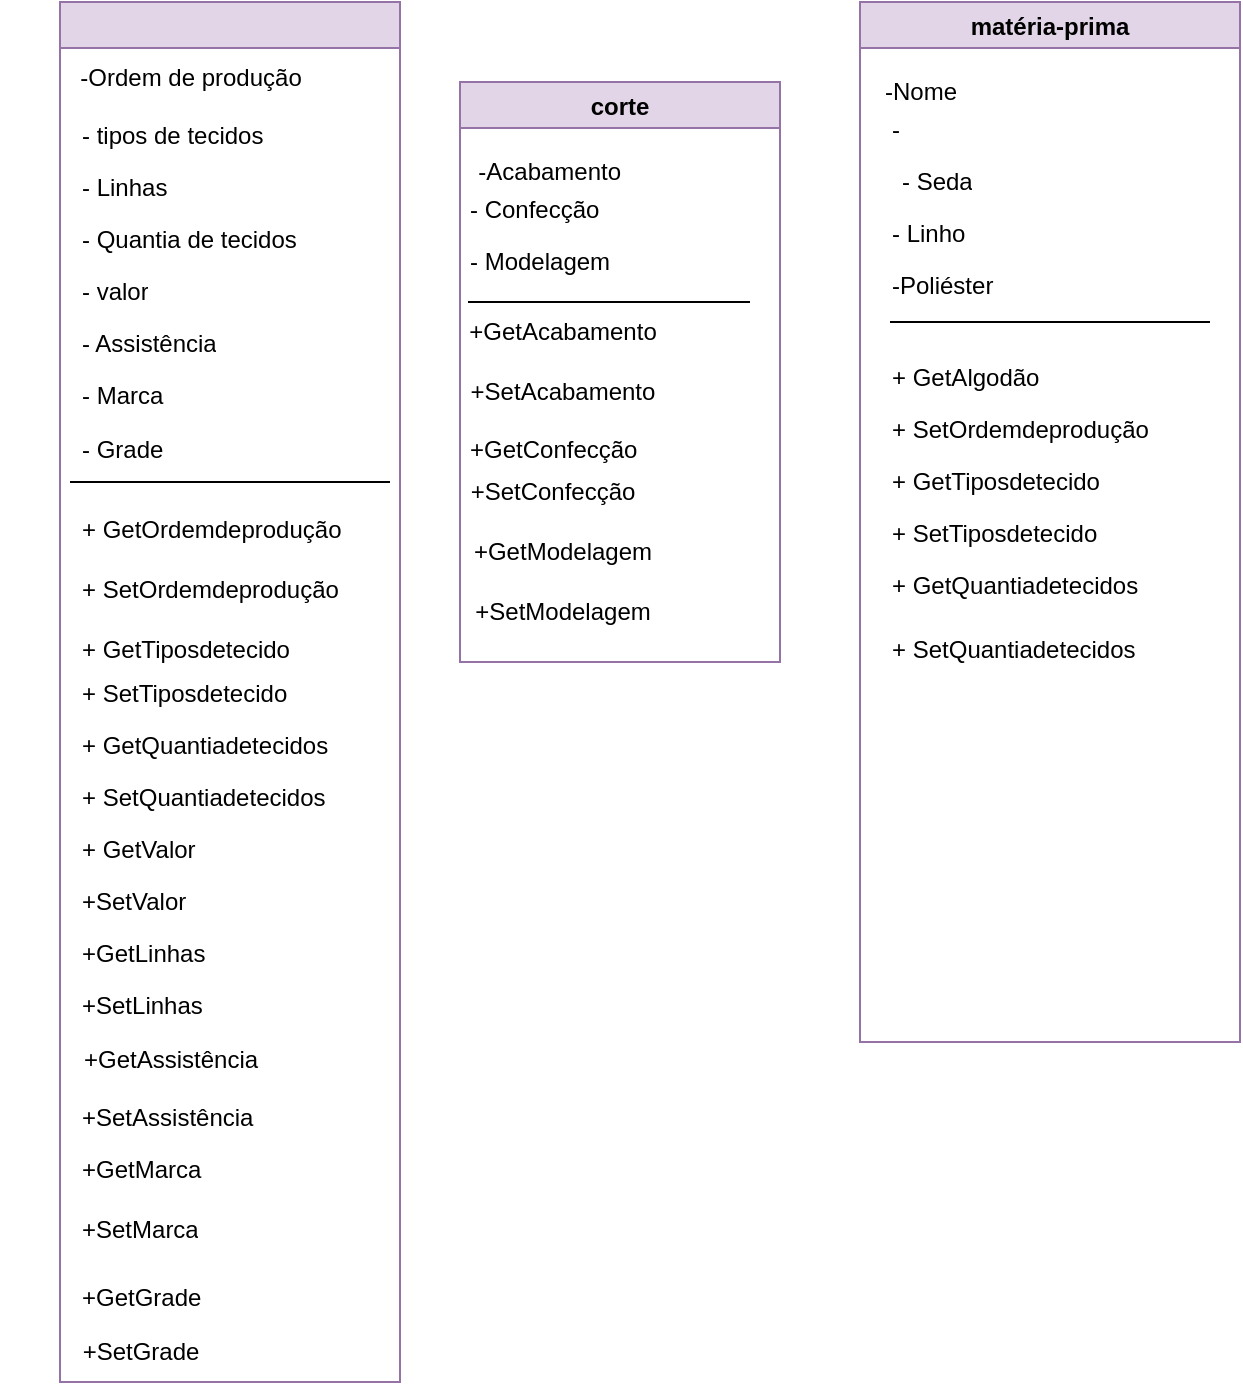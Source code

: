 <mxfile version="24.5.5" type="device">
  <diagram name="Página-1" id="5U_gLSCZ11yUqRDE_XUV">
    <mxGraphModel dx="1386" dy="785" grid="1" gridSize="10" guides="1" tooltips="1" connect="1" arrows="1" fold="1" page="1" pageScale="1" pageWidth="827" pageHeight="1169" math="0" shadow="0">
      <root>
        <mxCell id="0" />
        <mxCell id="1" parent="0" />
        <mxCell id="y0NB24KEXmaeQs9U71Kz-37" value="" style="swimlane;fillColor=#e1d5e7;strokeColor=#9673a6;" vertex="1" parent="1">
          <mxGeometry x="40" y="40" width="170" height="690" as="geometry">
            <mxRectangle x="260" y="20" width="50" height="40" as="alternateBounds" />
          </mxGeometry>
        </mxCell>
        <mxCell id="y0NB24KEXmaeQs9U71Kz-42" value="- tipos de tecidos" style="text;html=1;strokeColor=none;fillColor=none;align=left;verticalAlign=top;spacingLeft=4;spacingRight=4;whiteSpace=wrap;overflow=hidden;rotatable=0;points=[[0,0.5],[1,0.5]];portConstraint=eastwest;" vertex="1" parent="y0NB24KEXmaeQs9U71Kz-37">
          <mxGeometry x="5" y="53" width="160" height="26" as="geometry" />
        </mxCell>
        <mxCell id="y0NB24KEXmaeQs9U71Kz-43" value="- Linhas&lt;div&gt;&lt;br&gt;&lt;/div&gt;" style="text;html=1;strokeColor=none;fillColor=none;align=left;verticalAlign=top;spacingLeft=4;spacingRight=4;whiteSpace=wrap;overflow=hidden;rotatable=0;points=[[0,0.5],[1,0.5]];portConstraint=eastwest;" vertex="1" parent="y0NB24KEXmaeQs9U71Kz-37">
          <mxGeometry x="5" y="79" width="160" height="26" as="geometry" />
        </mxCell>
        <mxCell id="y0NB24KEXmaeQs9U71Kz-44" value="- Quantia de tecidos&lt;div&gt;&lt;br&gt;&lt;/div&gt;" style="text;html=1;strokeColor=none;fillColor=none;align=left;verticalAlign=top;spacingLeft=4;spacingRight=4;whiteSpace=wrap;overflow=hidden;rotatable=0;points=[[0,0.5],[1,0.5]];portConstraint=eastwest;" vertex="1" parent="y0NB24KEXmaeQs9U71Kz-37">
          <mxGeometry x="5" y="105" width="160" height="26" as="geometry" />
        </mxCell>
        <mxCell id="y0NB24KEXmaeQs9U71Kz-45" value="- valor" style="text;html=1;strokeColor=none;fillColor=none;align=left;verticalAlign=top;spacingLeft=4;spacingRight=4;whiteSpace=wrap;overflow=hidden;rotatable=0;points=[[0,0.5],[1,0.5]];portConstraint=eastwest;" vertex="1" parent="y0NB24KEXmaeQs9U71Kz-37">
          <mxGeometry x="5" y="131" width="160" height="26" as="geometry" />
        </mxCell>
        <mxCell id="y0NB24KEXmaeQs9U71Kz-46" value="&lt;div&gt;- Assistência&lt;/div&gt;" style="text;html=1;strokeColor=none;fillColor=none;align=left;verticalAlign=top;spacingLeft=4;spacingRight=4;whiteSpace=wrap;overflow=hidden;rotatable=0;points=[[0,0.5],[1,0.5]];portConstraint=eastwest;" vertex="1" parent="y0NB24KEXmaeQs9U71Kz-37">
          <mxGeometry x="5" y="157" width="160" height="26" as="geometry" />
        </mxCell>
        <mxCell id="y0NB24KEXmaeQs9U71Kz-47" value="&lt;div&gt;&lt;br&gt;&lt;/div&gt;" style="text;html=1;strokeColor=none;fillColor=none;align=left;verticalAlign=top;spacingLeft=4;spacingRight=4;whiteSpace=wrap;overflow=hidden;rotatable=0;points=[[0,0.5],[1,0.5]];portConstraint=eastwest;" vertex="1" parent="y0NB24KEXmaeQs9U71Kz-37">
          <mxGeometry x="5" y="183" width="160" height="26" as="geometry" />
        </mxCell>
        <mxCell id="y0NB24KEXmaeQs9U71Kz-48" value="&lt;div&gt;&lt;span style=&quot;background-color: initial;&quot;&gt;- Marca&lt;/span&gt;&lt;br&gt;&lt;/div&gt;&lt;div&gt;&lt;br&gt;&lt;/div&gt;" style="text;html=1;strokeColor=none;fillColor=none;align=left;verticalAlign=top;spacingLeft=4;spacingRight=4;whiteSpace=wrap;overflow=hidden;rotatable=0;points=[[0,0.5],[1,0.5]];portConstraint=eastwest;" vertex="1" parent="y0NB24KEXmaeQs9U71Kz-37">
          <mxGeometry x="5" y="183" width="160" height="26" as="geometry" />
        </mxCell>
        <mxCell id="y0NB24KEXmaeQs9U71Kz-49" value="- Grade&lt;div&gt;&lt;br&gt;&lt;/div&gt;" style="text;html=1;strokeColor=none;fillColor=none;align=left;verticalAlign=top;spacingLeft=4;spacingRight=4;whiteSpace=wrap;overflow=hidden;rotatable=0;points=[[0,0.5],[1,0.5]];portConstraint=eastwest;" vertex="1" parent="y0NB24KEXmaeQs9U71Kz-37">
          <mxGeometry x="5" y="210" width="160" height="26" as="geometry" />
        </mxCell>
        <mxCell id="y0NB24KEXmaeQs9U71Kz-54" value="+ SetTiposdetecido&lt;div&gt;&lt;br&gt;&lt;/div&gt;" style="text;html=1;strokeColor=none;fillColor=none;align=left;verticalAlign=top;spacingLeft=4;spacingRight=4;whiteSpace=wrap;overflow=hidden;rotatable=0;points=[[0,0.5],[1,0.5]];portConstraint=eastwest;" vertex="1" parent="y0NB24KEXmaeQs9U71Kz-37">
          <mxGeometry x="5" y="332" width="160" height="26" as="geometry" />
        </mxCell>
        <mxCell id="y0NB24KEXmaeQs9U71Kz-55" value="&lt;div&gt;+ GetQuantiadetecidos&lt;/div&gt;" style="text;html=1;strokeColor=none;fillColor=none;align=left;verticalAlign=top;spacingLeft=4;spacingRight=4;whiteSpace=wrap;overflow=hidden;rotatable=0;points=[[0,0.5],[1,0.5]];portConstraint=eastwest;" vertex="1" parent="y0NB24KEXmaeQs9U71Kz-37">
          <mxGeometry x="5" y="358" width="160" height="26" as="geometry" />
        </mxCell>
        <mxCell id="y0NB24KEXmaeQs9U71Kz-56" value="&lt;div&gt;+ SetQuantiadetecidos&lt;/div&gt;" style="text;html=1;strokeColor=none;fillColor=none;align=left;verticalAlign=top;spacingLeft=4;spacingRight=4;whiteSpace=wrap;overflow=hidden;rotatable=0;points=[[0,0.5],[1,0.5]];portConstraint=eastwest;" vertex="1" parent="y0NB24KEXmaeQs9U71Kz-37">
          <mxGeometry x="5" y="384" width="160" height="26" as="geometry" />
        </mxCell>
        <mxCell id="y0NB24KEXmaeQs9U71Kz-57" value="&lt;div&gt;+ GetValor&lt;/div&gt;&lt;div&gt;&lt;br&gt;&lt;/div&gt;" style="text;html=1;strokeColor=none;fillColor=none;align=left;verticalAlign=top;spacingLeft=4;spacingRight=4;whiteSpace=wrap;overflow=hidden;rotatable=0;points=[[0,0.5],[1,0.5]];portConstraint=eastwest;" vertex="1" parent="y0NB24KEXmaeQs9U71Kz-37">
          <mxGeometry x="5" y="410" width="160" height="26" as="geometry" />
        </mxCell>
        <mxCell id="y0NB24KEXmaeQs9U71Kz-58" value="+SetValor" style="text;html=1;strokeColor=none;fillColor=none;align=left;verticalAlign=top;spacingLeft=4;spacingRight=4;whiteSpace=wrap;overflow=hidden;rotatable=0;points=[[0,0.5],[1,0.5]];portConstraint=eastwest;" vertex="1" parent="y0NB24KEXmaeQs9U71Kz-37">
          <mxGeometry x="5" y="436" width="160" height="26" as="geometry" />
        </mxCell>
        <mxCell id="y0NB24KEXmaeQs9U71Kz-59" value="+GetLinhas" style="text;html=1;strokeColor=none;fillColor=none;align=left;verticalAlign=top;spacingLeft=4;spacingRight=4;whiteSpace=wrap;overflow=hidden;rotatable=0;points=[[0,0.5],[1,0.5]];portConstraint=eastwest;" vertex="1" parent="y0NB24KEXmaeQs9U71Kz-37">
          <mxGeometry x="5" y="462" width="160" height="26" as="geometry" />
        </mxCell>
        <mxCell id="y0NB24KEXmaeQs9U71Kz-60" value="+SetLinhas" style="text;html=1;strokeColor=none;fillColor=none;align=left;verticalAlign=top;spacingLeft=4;spacingRight=4;whiteSpace=wrap;overflow=hidden;rotatable=0;points=[[0,0.5],[1,0.5]];portConstraint=eastwest;" vertex="1" parent="y0NB24KEXmaeQs9U71Kz-37">
          <mxGeometry x="5" y="488" width="160" height="26" as="geometry" />
        </mxCell>
        <mxCell id="y0NB24KEXmaeQs9U71Kz-62" value="+SetAssistência" style="text;html=1;strokeColor=none;fillColor=none;align=left;verticalAlign=top;spacingLeft=4;spacingRight=4;whiteSpace=wrap;overflow=hidden;rotatable=0;points=[[0,0.5],[1,0.5]];portConstraint=eastwest;" vertex="1" parent="y0NB24KEXmaeQs9U71Kz-37">
          <mxGeometry x="5" y="544" width="160" height="26" as="geometry" />
        </mxCell>
        <mxCell id="y0NB24KEXmaeQs9U71Kz-65" value="+GetMarca" style="text;html=1;strokeColor=none;fillColor=none;align=left;verticalAlign=top;spacingLeft=4;spacingRight=4;whiteSpace=wrap;overflow=hidden;rotatable=0;points=[[0,0.5],[1,0.5]];portConstraint=eastwest;" vertex="1" parent="y0NB24KEXmaeQs9U71Kz-37">
          <mxGeometry x="5" y="570" width="160" height="26" as="geometry" />
        </mxCell>
        <mxCell id="y0NB24KEXmaeQs9U71Kz-66" value="+SetMarca" style="text;html=1;strokeColor=none;fillColor=none;align=left;verticalAlign=top;spacingLeft=4;spacingRight=4;whiteSpace=wrap;overflow=hidden;rotatable=0;points=[[0,0.5],[1,0.5]];portConstraint=eastwest;" vertex="1" parent="y0NB24KEXmaeQs9U71Kz-37">
          <mxGeometry x="5" y="600" width="160" height="26" as="geometry" />
        </mxCell>
        <mxCell id="y0NB24KEXmaeQs9U71Kz-67" value="+GetGrade" style="text;html=1;strokeColor=none;fillColor=none;align=left;verticalAlign=top;spacingLeft=4;spacingRight=4;whiteSpace=wrap;overflow=hidden;rotatable=0;points=[[0,0.5],[1,0.5]];portConstraint=eastwest;" vertex="1" parent="y0NB24KEXmaeQs9U71Kz-37">
          <mxGeometry x="5" y="634" width="160" height="26" as="geometry" />
        </mxCell>
        <mxCell id="y0NB24KEXmaeQs9U71Kz-72" value="&amp;nbsp; &amp;nbsp; &amp;nbsp; +SetGrade" style="text;html=1;align=center;verticalAlign=middle;resizable=0;points=[];autosize=1;strokeColor=none;fillColor=none;" vertex="1" parent="y0NB24KEXmaeQs9U71Kz-37">
          <mxGeometry x="-20" y="660" width="100" height="30" as="geometry" />
        </mxCell>
        <mxCell id="y0NB24KEXmaeQs9U71Kz-69" value="&amp;nbsp; &amp;nbsp; &amp;nbsp; &amp;nbsp; &amp;nbsp;+GetAssistência" style="text;html=1;align=center;verticalAlign=middle;resizable=0;points=[];autosize=1;strokeColor=none;fillColor=none;" vertex="1" parent="y0NB24KEXmaeQs9U71Kz-37">
          <mxGeometry x="-30" y="514" width="140" height="30" as="geometry" />
        </mxCell>
        <mxCell id="y0NB24KEXmaeQs9U71Kz-68" value="-Ordem de produção" style="text;html=1;align=center;verticalAlign=middle;resizable=0;points=[];autosize=1;strokeColor=none;fillColor=none;" vertex="1" parent="y0NB24KEXmaeQs9U71Kz-37">
          <mxGeometry y="23" width="130" height="30" as="geometry" />
        </mxCell>
        <mxCell id="y0NB24KEXmaeQs9U71Kz-99" value="" style="endArrow=none;html=1;rounded=0;" edge="1" parent="y0NB24KEXmaeQs9U71Kz-37">
          <mxGeometry width="50" height="50" relative="1" as="geometry">
            <mxPoint x="5" y="240" as="sourcePoint" />
            <mxPoint x="165" y="240" as="targetPoint" />
          </mxGeometry>
        </mxCell>
        <mxCell id="y0NB24KEXmaeQs9U71Kz-51" value="+ GetOrdemdeprodução" style="text;html=1;strokeColor=none;fillColor=none;align=left;verticalAlign=top;spacingLeft=4;spacingRight=4;whiteSpace=wrap;overflow=hidden;rotatable=0;points=[[0,0.5],[1,0.5]];portConstraint=eastwest;" vertex="1" parent="y0NB24KEXmaeQs9U71Kz-37">
          <mxGeometry x="5" y="250" width="160" height="26" as="geometry" />
        </mxCell>
        <mxCell id="y0NB24KEXmaeQs9U71Kz-52" value="+ SetOrdemdeprodução" style="text;html=1;strokeColor=none;fillColor=none;align=left;verticalAlign=top;spacingLeft=4;spacingRight=4;whiteSpace=wrap;overflow=hidden;rotatable=0;points=[[0,0.5],[1,0.5]];portConstraint=eastwest;" vertex="1" parent="y0NB24KEXmaeQs9U71Kz-37">
          <mxGeometry x="5" y="280" width="160" height="26" as="geometry" />
        </mxCell>
        <mxCell id="y0NB24KEXmaeQs9U71Kz-53" value="&lt;div&gt;+ GetTiposdetecido&lt;/div&gt;" style="text;html=1;strokeColor=none;fillColor=none;align=left;verticalAlign=top;spacingLeft=4;spacingRight=4;whiteSpace=wrap;overflow=hidden;rotatable=0;points=[[0,0.5],[1,0.5]];portConstraint=eastwest;" vertex="1" parent="y0NB24KEXmaeQs9U71Kz-37">
          <mxGeometry x="5" y="310" width="160" height="26" as="geometry" />
        </mxCell>
        <mxCell id="y0NB24KEXmaeQs9U71Kz-74" value="corte" style="swimlane;fillColor=#e1d5e7;strokeColor=#9673a6;" vertex="1" parent="1">
          <mxGeometry x="240" y="80" width="160" height="290" as="geometry" />
        </mxCell>
        <mxCell id="y0NB24KEXmaeQs9U71Kz-90" value="- Confecção" style="text;html=1;strokeColor=none;fillColor=none;align=left;verticalAlign=top;spacingLeft=4;spacingRight=4;whiteSpace=wrap;overflow=hidden;rotatable=0;points=[[0,0.5],[1,0.5]];portConstraint=eastwest;" vertex="1" parent="y0NB24KEXmaeQs9U71Kz-74">
          <mxGeometry x="-1" y="50" width="160" height="26" as="geometry" />
        </mxCell>
        <mxCell id="y0NB24KEXmaeQs9U71Kz-91" value="- Modelagem&lt;div&gt;&lt;br&gt;&lt;/div&gt;" style="text;html=1;strokeColor=none;fillColor=none;align=left;verticalAlign=top;spacingLeft=4;spacingRight=4;whiteSpace=wrap;overflow=hidden;rotatable=0;points=[[0,0.5],[1,0.5]];portConstraint=eastwest;" vertex="1" parent="y0NB24KEXmaeQs9U71Kz-74">
          <mxGeometry x="-1" y="76" width="160" height="26" as="geometry" />
        </mxCell>
        <mxCell id="y0NB24KEXmaeQs9U71Kz-98" value="&amp;nbsp; &amp;nbsp; &amp;nbsp; &amp;nbsp; &amp;nbsp; -Acabamento&amp;nbsp; &amp;nbsp; &amp;nbsp; &amp;nbsp;&amp;nbsp;" style="text;html=1;align=center;verticalAlign=middle;resizable=0;points=[];autosize=1;strokeColor=none;fillColor=none;" vertex="1" parent="y0NB24KEXmaeQs9U71Kz-74">
          <mxGeometry x="-34" y="30" width="150" height="30" as="geometry" />
        </mxCell>
        <mxCell id="y0NB24KEXmaeQs9U71Kz-95" value="+GetConfecção&lt;div&gt;&lt;br&gt;&lt;/div&gt;&lt;div&gt;&lt;br&gt;&lt;/div&gt;" style="text;html=1;strokeColor=none;fillColor=none;align=left;verticalAlign=top;spacingLeft=4;spacingRight=4;whiteSpace=wrap;overflow=hidden;rotatable=0;points=[[0,0.5],[1,0.5]];portConstraint=eastwest;" vertex="1" parent="y0NB24KEXmaeQs9U71Kz-74">
          <mxGeometry x="-1" y="170" width="160" height="26" as="geometry" />
        </mxCell>
        <mxCell id="y0NB24KEXmaeQs9U71Kz-100" value="" style="endArrow=none;html=1;rounded=0;" edge="1" parent="y0NB24KEXmaeQs9U71Kz-74">
          <mxGeometry width="50" height="50" relative="1" as="geometry">
            <mxPoint x="4" y="110" as="sourcePoint" />
            <mxPoint x="145" y="110" as="targetPoint" />
          </mxGeometry>
        </mxCell>
        <mxCell id="y0NB24KEXmaeQs9U71Kz-101" value="+GetAcabamento" style="text;html=1;align=center;verticalAlign=middle;resizable=0;points=[];autosize=1;strokeColor=none;fillColor=none;" vertex="1" parent="y0NB24KEXmaeQs9U71Kz-74">
          <mxGeometry x="-9" y="110" width="120" height="30" as="geometry" />
        </mxCell>
        <mxCell id="y0NB24KEXmaeQs9U71Kz-103" value="+SetAcabamento" style="text;html=1;align=center;verticalAlign=middle;resizable=0;points=[];autosize=1;strokeColor=none;fillColor=none;" vertex="1" parent="y0NB24KEXmaeQs9U71Kz-74">
          <mxGeometry x="-9" y="140" width="120" height="30" as="geometry" />
        </mxCell>
        <mxCell id="y0NB24KEXmaeQs9U71Kz-104" value="+SetConfecção" style="text;html=1;align=center;verticalAlign=middle;resizable=0;points=[];autosize=1;strokeColor=none;fillColor=none;" vertex="1" parent="y0NB24KEXmaeQs9U71Kz-74">
          <mxGeometry x="-9" y="190" width="110" height="30" as="geometry" />
        </mxCell>
        <mxCell id="y0NB24KEXmaeQs9U71Kz-106" value="+SetModelagem" style="text;html=1;align=center;verticalAlign=middle;resizable=0;points=[];autosize=1;strokeColor=none;fillColor=none;" vertex="1" parent="y0NB24KEXmaeQs9U71Kz-74">
          <mxGeometry x="-4" y="250" width="110" height="30" as="geometry" />
        </mxCell>
        <mxCell id="y0NB24KEXmaeQs9U71Kz-105" value="+GetModelagem" style="text;html=1;align=center;verticalAlign=middle;resizable=0;points=[];autosize=1;strokeColor=none;fillColor=none;" vertex="1" parent="y0NB24KEXmaeQs9U71Kz-74">
          <mxGeometry x="-4" y="220" width="110" height="30" as="geometry" />
        </mxCell>
        <mxCell id="y0NB24KEXmaeQs9U71Kz-107" value="matéria-prima" style="swimlane;fillColor=#e1d5e7;strokeColor=#9673a6;" vertex="1" parent="1">
          <mxGeometry x="440" y="40" width="190" height="520" as="geometry" />
        </mxCell>
        <mxCell id="y0NB24KEXmaeQs9U71Kz-127" value="-" style="text;html=1;strokeColor=none;fillColor=none;align=left;verticalAlign=top;spacingLeft=4;spacingRight=4;whiteSpace=wrap;overflow=hidden;rotatable=0;points=[[0,0.5],[1,0.5]];portConstraint=eastwest;" vertex="1" parent="y0NB24KEXmaeQs9U71Kz-107">
          <mxGeometry x="10" y="50" width="160" height="26" as="geometry" />
        </mxCell>
        <mxCell id="y0NB24KEXmaeQs9U71Kz-128" value="- Seda&lt;div&gt;&lt;br&gt;&lt;/div&gt;" style="text;html=1;strokeColor=none;fillColor=none;align=left;verticalAlign=top;spacingLeft=4;spacingRight=4;whiteSpace=wrap;overflow=hidden;rotatable=0;points=[[0,0.5],[1,0.5]];portConstraint=eastwest;" vertex="1" parent="y0NB24KEXmaeQs9U71Kz-107">
          <mxGeometry x="15" y="76" width="160" height="26" as="geometry" />
        </mxCell>
        <mxCell id="y0NB24KEXmaeQs9U71Kz-129" value="- Linho&lt;div&gt;&lt;br&gt;&lt;/div&gt;" style="text;html=1;strokeColor=none;fillColor=none;align=left;verticalAlign=top;spacingLeft=4;spacingRight=4;whiteSpace=wrap;overflow=hidden;rotatable=0;points=[[0,0.5],[1,0.5]];portConstraint=eastwest;" vertex="1" parent="y0NB24KEXmaeQs9U71Kz-107">
          <mxGeometry x="10" y="102" width="160" height="26" as="geometry" />
        </mxCell>
        <mxCell id="y0NB24KEXmaeQs9U71Kz-130" value="-Poliéster" style="text;html=1;strokeColor=none;fillColor=none;align=left;verticalAlign=top;spacingLeft=4;spacingRight=4;whiteSpace=wrap;overflow=hidden;rotatable=0;points=[[0,0.5],[1,0.5]];portConstraint=eastwest;" vertex="1" parent="y0NB24KEXmaeQs9U71Kz-107">
          <mxGeometry x="10" y="128" width="160" height="26" as="geometry" />
        </mxCell>
        <mxCell id="y0NB24KEXmaeQs9U71Kz-132" value="&lt;div&gt;&lt;br&gt;&lt;/div&gt;" style="text;html=1;strokeColor=none;fillColor=none;align=left;verticalAlign=top;spacingLeft=4;spacingRight=4;whiteSpace=wrap;overflow=hidden;rotatable=0;points=[[0,0.5],[1,0.5]];portConstraint=eastwest;" vertex="1" parent="y0NB24KEXmaeQs9U71Kz-107">
          <mxGeometry x="17.5" y="200" width="160" height="26" as="geometry" />
        </mxCell>
        <mxCell id="y0NB24KEXmaeQs9U71Kz-135" value="+ SetTiposdetecido&lt;div&gt;&lt;br&gt;&lt;/div&gt;" style="text;html=1;strokeColor=none;fillColor=none;align=left;verticalAlign=top;spacingLeft=4;spacingRight=4;whiteSpace=wrap;overflow=hidden;rotatable=0;points=[[0,0.5],[1,0.5]];portConstraint=eastwest;" vertex="1" parent="y0NB24KEXmaeQs9U71Kz-107">
          <mxGeometry x="10" y="252" width="160" height="26" as="geometry" />
        </mxCell>
        <mxCell id="y0NB24KEXmaeQs9U71Kz-136" value="&lt;div&gt;+ GetQuantiadetecidos&lt;/div&gt;" style="text;html=1;strokeColor=none;fillColor=none;align=left;verticalAlign=top;spacingLeft=4;spacingRight=4;whiteSpace=wrap;overflow=hidden;rotatable=0;points=[[0,0.5],[1,0.5]];portConstraint=eastwest;" vertex="1" parent="y0NB24KEXmaeQs9U71Kz-107">
          <mxGeometry x="10" y="278" width="160" height="26" as="geometry" />
        </mxCell>
        <mxCell id="y0NB24KEXmaeQs9U71Kz-137" value="&lt;div&gt;+ SetQuantiadetecidos&lt;/div&gt;" style="text;html=1;strokeColor=none;fillColor=none;align=left;verticalAlign=top;spacingLeft=4;spacingRight=4;whiteSpace=wrap;overflow=hidden;rotatable=0;points=[[0,0.5],[1,0.5]];portConstraint=eastwest;" vertex="1" parent="y0NB24KEXmaeQs9U71Kz-107">
          <mxGeometry x="10" y="310" width="160" height="26" as="geometry" />
        </mxCell>
        <mxCell id="y0NB24KEXmaeQs9U71Kz-139" value="&amp;nbsp; &amp;nbsp;-Nome" style="text;html=1;align=center;verticalAlign=middle;resizable=0;points=[];autosize=1;strokeColor=none;fillColor=none;" vertex="1" parent="y0NB24KEXmaeQs9U71Kz-107">
          <mxGeometry x="-10" y="30" width="70" height="30" as="geometry" />
        </mxCell>
        <mxCell id="y0NB24KEXmaeQs9U71Kz-140" value="" style="endArrow=none;html=1;rounded=0;" edge="1" parent="y0NB24KEXmaeQs9U71Kz-107">
          <mxGeometry width="50" height="50" relative="1" as="geometry">
            <mxPoint x="15" y="160" as="sourcePoint" />
            <mxPoint x="175" y="160" as="targetPoint" />
          </mxGeometry>
        </mxCell>
        <mxCell id="y0NB24KEXmaeQs9U71Kz-141" value="+ GetAlgodão" style="text;html=1;strokeColor=none;fillColor=none;align=left;verticalAlign=top;spacingLeft=4;spacingRight=4;whiteSpace=wrap;overflow=hidden;rotatable=0;points=[[0,0.5],[1,0.5]];portConstraint=eastwest;" vertex="1" parent="y0NB24KEXmaeQs9U71Kz-107">
          <mxGeometry x="10" y="174" width="160" height="26" as="geometry" />
        </mxCell>
        <mxCell id="y0NB24KEXmaeQs9U71Kz-142" value="+ SetOrdemdeprodução" style="text;html=1;strokeColor=none;fillColor=none;align=left;verticalAlign=top;spacingLeft=4;spacingRight=4;whiteSpace=wrap;overflow=hidden;rotatable=0;points=[[0,0.5],[1,0.5]];portConstraint=eastwest;" vertex="1" parent="y0NB24KEXmaeQs9U71Kz-107">
          <mxGeometry x="10" y="200" width="160" height="26" as="geometry" />
        </mxCell>
        <mxCell id="y0NB24KEXmaeQs9U71Kz-143" value="&lt;div&gt;+ GetTiposdetecido&lt;/div&gt;" style="text;html=1;strokeColor=none;fillColor=none;align=left;verticalAlign=top;spacingLeft=4;spacingRight=4;whiteSpace=wrap;overflow=hidden;rotatable=0;points=[[0,0.5],[1,0.5]];portConstraint=eastwest;" vertex="1" parent="y0NB24KEXmaeQs9U71Kz-107">
          <mxGeometry x="10" y="226" width="160" height="26" as="geometry" />
        </mxCell>
      </root>
    </mxGraphModel>
  </diagram>
</mxfile>
